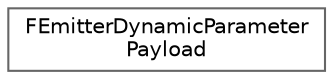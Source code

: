 digraph "Graphical Class Hierarchy"
{
 // INTERACTIVE_SVG=YES
 // LATEX_PDF_SIZE
  bgcolor="transparent";
  edge [fontname=Helvetica,fontsize=10,labelfontname=Helvetica,labelfontsize=10];
  node [fontname=Helvetica,fontsize=10,shape=box,height=0.2,width=0.4];
  rankdir="LR";
  Node0 [id="Node000000",label="FEmitterDynamicParameter\lPayload",height=0.2,width=0.4,color="grey40", fillcolor="white", style="filled",URL="$d1/d6a/structFEmitterDynamicParameterPayload.html",tooltip="DynamicParameter particle payload."];
}
